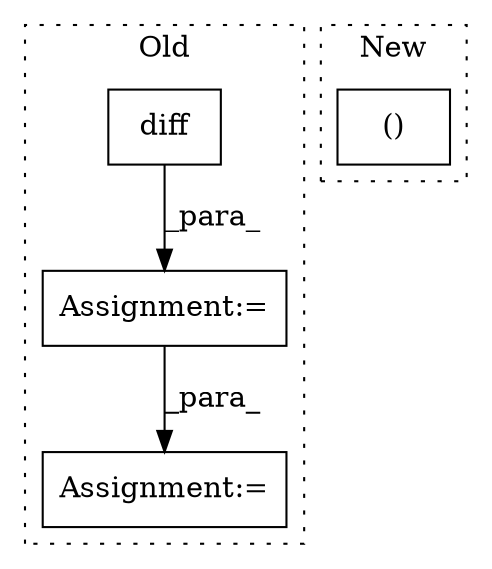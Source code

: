 digraph G {
subgraph cluster0 {
1 [label="diff" a="32" s="5661,5667" l="5,1" shape="box"];
3 [label="Assignment:=" a="7" s="5648" l="1" shape="box"];
4 [label="Assignment:=" a="7" s="5814" l="1" shape="box"];
label = "Old";
style="dotted";
}
subgraph cluster1 {
2 [label="()" a="106" s="6433" l="46" shape="box"];
label = "New";
style="dotted";
}
1 -> 3 [label="_para_"];
3 -> 4 [label="_para_"];
}